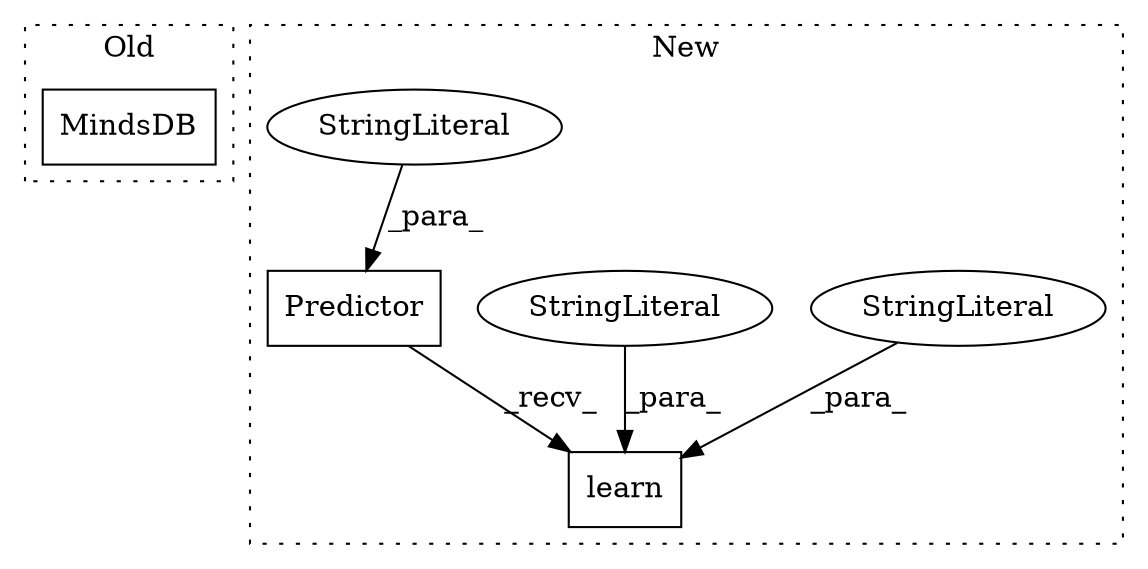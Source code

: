 digraph G {
subgraph cluster0 {
1 [label="MindsDB" a="32" s="2516" l="9" shape="box"];
label = "Old";
style="dotted";
}
subgraph cluster1 {
2 [label="learn" a="32" s="2660,2781" l="6,1" shape="box"];
3 [label="StringLiteral" a="45" s="2666" l="95" shape="ellipse"];
4 [label="StringLiteral" a="45" s="2762" l="14" shape="ellipse"];
5 [label="Predictor" a="32" s="2626,2649" l="10,1" shape="box"];
6 [label="StringLiteral" a="45" s="2636" l="13" shape="ellipse"];
label = "New";
style="dotted";
}
3 -> 2 [label="_para_"];
4 -> 2 [label="_para_"];
5 -> 2 [label="_recv_"];
6 -> 5 [label="_para_"];
}
